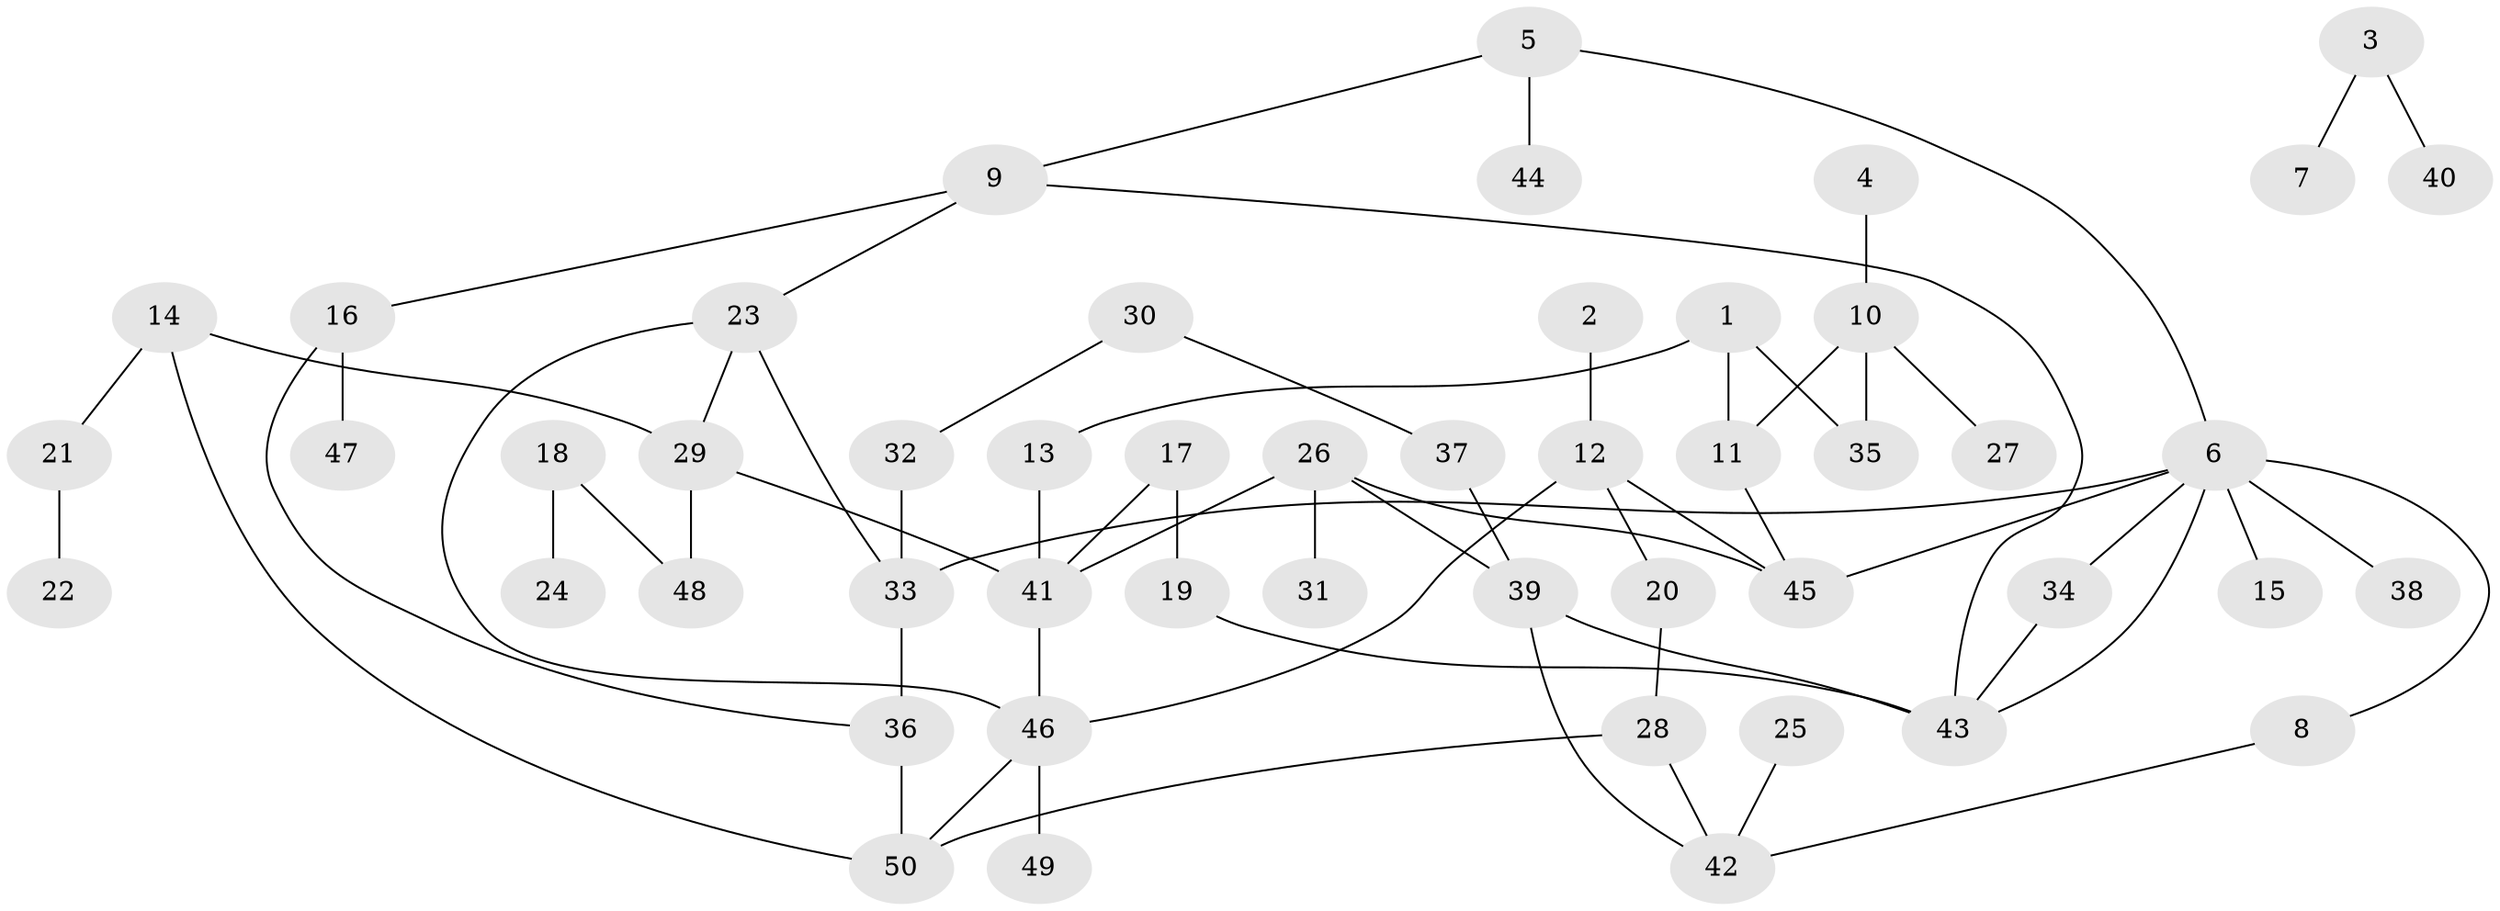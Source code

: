// Generated by graph-tools (version 1.1) at 2025/00/03/09/25 03:00:51]
// undirected, 50 vertices, 65 edges
graph export_dot {
graph [start="1"]
  node [color=gray90,style=filled];
  1;
  2;
  3;
  4;
  5;
  6;
  7;
  8;
  9;
  10;
  11;
  12;
  13;
  14;
  15;
  16;
  17;
  18;
  19;
  20;
  21;
  22;
  23;
  24;
  25;
  26;
  27;
  28;
  29;
  30;
  31;
  32;
  33;
  34;
  35;
  36;
  37;
  38;
  39;
  40;
  41;
  42;
  43;
  44;
  45;
  46;
  47;
  48;
  49;
  50;
  1 -- 11;
  1 -- 13;
  1 -- 35;
  2 -- 12;
  3 -- 7;
  3 -- 40;
  4 -- 10;
  5 -- 6;
  5 -- 9;
  5 -- 44;
  6 -- 8;
  6 -- 15;
  6 -- 33;
  6 -- 34;
  6 -- 38;
  6 -- 43;
  6 -- 45;
  8 -- 42;
  9 -- 16;
  9 -- 23;
  9 -- 43;
  10 -- 11;
  10 -- 27;
  10 -- 35;
  11 -- 45;
  12 -- 20;
  12 -- 45;
  12 -- 46;
  13 -- 41;
  14 -- 21;
  14 -- 29;
  14 -- 50;
  16 -- 36;
  16 -- 47;
  17 -- 19;
  17 -- 41;
  18 -- 24;
  18 -- 48;
  19 -- 43;
  20 -- 28;
  21 -- 22;
  23 -- 29;
  23 -- 33;
  23 -- 46;
  25 -- 42;
  26 -- 31;
  26 -- 39;
  26 -- 41;
  26 -- 45;
  28 -- 42;
  28 -- 50;
  29 -- 41;
  29 -- 48;
  30 -- 32;
  30 -- 37;
  32 -- 33;
  33 -- 36;
  34 -- 43;
  36 -- 50;
  37 -- 39;
  39 -- 42;
  39 -- 43;
  41 -- 46;
  46 -- 49;
  46 -- 50;
}
